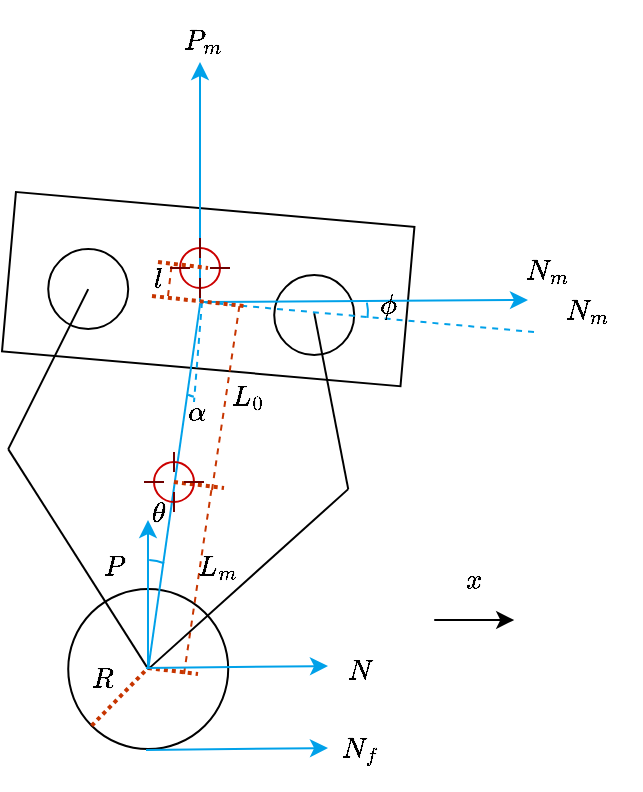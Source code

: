 <mxfile scale="5" border="0">
    <diagram id="ckLcklKhNwjg4ujPwmCM" name="Page-1">
        <mxGraphModel dx="792" dy="445" grid="1" gridSize="10" guides="1" tooltips="1" connect="1" arrows="1" fold="1" page="1" pageScale="1" pageWidth="850" pageHeight="1100" math="1" shadow="0">
            <root>
                <mxCell id="0"/>
                <mxCell id="1" parent="0"/>
                <mxCell id="4" value="" style="ellipse;" parent="1" vertex="1">
                    <mxGeometry x="220.11" y="464.56" width="80" height="80" as="geometry"/>
                </mxCell>
                <mxCell id="33" value="" style="endArrow=classic;" parent="1" edge="1">
                    <mxGeometry width="50" height="50" relative="1" as="geometry">
                        <mxPoint x="403.11" y="480" as="sourcePoint"/>
                        <mxPoint x="443.11" y="480" as="targetPoint"/>
                    </mxGeometry>
                </mxCell>
                <mxCell id="34" value="$$x$$" style="text;strokeColor=none;fillColor=none;align=center;verticalAlign=middle;whiteSpace=wrap;rounded=0;" parent="1" vertex="1">
                    <mxGeometry x="403.11" y="440" width="40" height="40" as="geometry"/>
                </mxCell>
                <mxCell id="35" value="" style="endArrow=none;dashed=1;dashPattern=1 1;strokeWidth=2;fontFamily=Comic Sans MS;exitX=0;exitY=1;exitDx=0;exitDy=0;fillColor=#fa6800;strokeColor=#C73500;" parent="1" source="4" edge="1">
                    <mxGeometry width="50" height="50" relative="1" as="geometry">
                        <mxPoint x="240" y="550" as="sourcePoint"/>
                        <mxPoint x="260" y="504" as="targetPoint"/>
                    </mxGeometry>
                </mxCell>
                <mxCell id="46" value="" style="endArrow=none;dashed=1;dashPattern=1 1;strokeWidth=2;fontFamily=Comic Sans MS;fillColor=#fa6800;strokeColor=#C73500;" parent="1" edge="1">
                    <mxGeometry width="50" height="50" relative="1" as="geometry">
                        <mxPoint x="260" y="504" as="sourcePoint"/>
                        <mxPoint x="285" y="507" as="targetPoint"/>
                    </mxGeometry>
                </mxCell>
                <mxCell id="47" value="" style="endArrow=none;dashed=1;fillColor=#fa6800;strokeColor=#C73500;" parent="1" edge="1">
                    <mxGeometry width="50" height="50" relative="1" as="geometry">
                        <mxPoint x="278" y="507" as="sourcePoint"/>
                        <mxPoint x="292" y="413" as="targetPoint"/>
                    </mxGeometry>
                </mxCell>
                <mxCell id="48" value="$$L_m$$" style="text;strokeColor=none;fillColor=none;align=center;verticalAlign=middle;whiteSpace=wrap;rounded=0;" parent="1" vertex="1">
                    <mxGeometry x="275" y="433" width="40" height="40" as="geometry"/>
                </mxCell>
                <mxCell id="55" value="$$\theta$$" style="text;strokeColor=none;fillColor=none;align=center;verticalAlign=middle;whiteSpace=wrap;rounded=0;" parent="1" vertex="1">
                    <mxGeometry x="245" y="407" width="40" height="40" as="geometry"/>
                </mxCell>
                <mxCell id="6" value="" style="rounded=0;rotation=5;" parent="1" vertex="1">
                    <mxGeometry x="190.11" y="274.56" width="200" height="80" as="geometry"/>
                </mxCell>
                <mxCell id="7" value="" style="ellipse;aspect=fixed;" parent="1" vertex="1">
                    <mxGeometry x="210.11" y="294.56" width="40" height="40" as="geometry"/>
                </mxCell>
                <mxCell id="8" value="" style="ellipse;aspect=fixed;" parent="1" vertex="1">
                    <mxGeometry x="323.11" y="307.56" width="40" height="40" as="geometry"/>
                </mxCell>
                <mxCell id="9" value="" style="endArrow=none;" parent="1" edge="1">
                    <mxGeometry width="50" height="50" relative="1" as="geometry">
                        <mxPoint x="190.11" y="394.56" as="sourcePoint"/>
                        <mxPoint x="230.11" y="314.56" as="targetPoint"/>
                    </mxGeometry>
                </mxCell>
                <mxCell id="10" value="" style="endArrow=none;" parent="1" edge="1">
                    <mxGeometry width="50" height="50" relative="1" as="geometry">
                        <mxPoint x="343.11" y="326.56" as="sourcePoint"/>
                        <mxPoint x="360.11" y="414.56" as="targetPoint"/>
                    </mxGeometry>
                </mxCell>
                <mxCell id="11" value="" style="endArrow=none;" parent="1" edge="1">
                    <mxGeometry width="50" height="50" relative="1" as="geometry">
                        <mxPoint x="260.11" y="504.56" as="sourcePoint"/>
                        <mxPoint x="190.11" y="394.56" as="targetPoint"/>
                    </mxGeometry>
                </mxCell>
                <mxCell id="12" value="" style="endArrow=none;" parent="1" edge="1">
                    <mxGeometry width="50" height="50" relative="1" as="geometry">
                        <mxPoint x="260.11" y="504.56" as="sourcePoint"/>
                        <mxPoint x="360.11" y="414.56" as="targetPoint"/>
                    </mxGeometry>
                </mxCell>
                <mxCell id="40" value="" style="endArrow=none;fontFamily=Comic Sans MS;fillColor=#647687;strokeColor=#00A1E9;" parent="1" edge="1">
                    <mxGeometry width="50" height="50" relative="1" as="geometry">
                        <mxPoint x="260.11" y="504.56" as="sourcePoint"/>
                        <mxPoint x="286.11" y="321.56" as="targetPoint"/>
                    </mxGeometry>
                </mxCell>
                <mxCell id="45" value="" style="endArrow=none;dashed=1;dashPattern=1 1;strokeWidth=2;fontFamily=Comic Sans MS;fillColor=#fa6800;strokeColor=#C73500;" parent="1" edge="1">
                    <mxGeometry width="50" height="50" relative="1" as="geometry">
                        <mxPoint x="273" y="411" as="sourcePoint"/>
                        <mxPoint x="298" y="414" as="targetPoint"/>
                    </mxGeometry>
                </mxCell>
                <mxCell id="50" value="$$P$$" style="text;strokeColor=none;fillColor=none;align=center;verticalAlign=middle;whiteSpace=wrap;rounded=0;" parent="1" vertex="1">
                    <mxGeometry x="223.11" y="433" width="40" height="40" as="geometry"/>
                </mxCell>
                <mxCell id="51" value="" style="verticalLabelPosition=bottom;verticalAlign=top;shape=mxgraph.basic.arc;startAngle=0.004;endAngle=0.065;rotation=0;strokeColor=#00A1E9;" parent="1" vertex="1">
                    <mxGeometry x="240.11" y="450" width="40" height="40" as="geometry"/>
                </mxCell>
                <mxCell id="49" value="" style="endArrow=classic;fillColor=#647687;strokeColor=#00A1E9;" parent="1" edge="1">
                    <mxGeometry width="50" height="50" relative="1" as="geometry">
                        <mxPoint x="260" y="504" as="sourcePoint"/>
                        <mxPoint x="260" y="430" as="targetPoint"/>
                    </mxGeometry>
                </mxCell>
                <mxCell id="57" value="" style="endArrow=none;strokeColor=#00A1E9;startArrow=none;startFill=0;dashed=1;" parent="1" edge="1">
                    <mxGeometry width="50" height="50" relative="1" as="geometry">
                        <mxPoint x="453" y="336" as="sourcePoint"/>
                        <mxPoint x="286" y="321" as="targetPoint"/>
                    </mxGeometry>
                </mxCell>
                <mxCell id="58" value="" style="endArrow=none;strokeColor=#00A1E9;startArrow=classic;startFill=1;" parent="1" edge="1">
                    <mxGeometry width="50" height="50" relative="1" as="geometry">
                        <mxPoint x="450" y="320" as="sourcePoint"/>
                        <mxPoint x="286" y="321" as="targetPoint"/>
                    </mxGeometry>
                </mxCell>
                <mxCell id="59" value="" style="verticalLabelPosition=bottom;verticalAlign=top;shape=mxgraph.basic.arc;startAngle=0.004;endAngle=0.065;rotation=75;strokeColor=#00A1E9;" parent="1" vertex="1">
                    <mxGeometry x="330" y="306" width="40" height="40" as="geometry"/>
                </mxCell>
                <mxCell id="60" value="$$\phi$$" style="text;strokeColor=none;fillColor=none;align=center;verticalAlign=middle;whiteSpace=wrap;rounded=0;" parent="1" vertex="1">
                    <mxGeometry x="360" y="303" width="40" height="40" as="geometry"/>
                </mxCell>
                <mxCell id="61" value="$$N_m$$" style="text;strokeColor=none;fillColor=none;align=center;verticalAlign=middle;whiteSpace=wrap;rounded=0;" parent="1" vertex="1">
                    <mxGeometry x="440" y="284.56" width="40" height="40" as="geometry"/>
                </mxCell>
                <mxCell id="62" value="" style="endArrow=none;strokeColor=#00A1E9;startArrow=none;startFill=0;dashed=1;" parent="1" edge="1">
                    <mxGeometry width="50" height="50" relative="1" as="geometry">
                        <mxPoint x="287" y="321" as="sourcePoint"/>
                        <mxPoint x="283" y="371" as="targetPoint"/>
                    </mxGeometry>
                </mxCell>
                <mxCell id="65" value="" style="verticalLabelPosition=bottom;verticalAlign=top;shape=mxgraph.basic.arc;startAngle=0.041;endAngle=0.065;rotation=-180;strokeColor=#00A1E9;" parent="1" vertex="1">
                    <mxGeometry x="268" y="329" width="40" height="40" as="geometry"/>
                </mxCell>
                <mxCell id="66" value="$$\alpha$$" style="text;strokeColor=none;fillColor=none;align=center;verticalAlign=middle;whiteSpace=wrap;rounded=0;" parent="1" vertex="1">
                    <mxGeometry x="265" y="356" width="40" height="40" as="geometry"/>
                </mxCell>
                <mxCell id="67" value="" style="endArrow=none;strokeColor=#00A1E9;startArrow=classic;startFill=1;" parent="1" edge="1">
                    <mxGeometry width="50" height="50" relative="1" as="geometry">
                        <mxPoint x="286" y="201" as="sourcePoint"/>
                        <mxPoint x="286" y="321" as="targetPoint"/>
                    </mxGeometry>
                </mxCell>
                <mxCell id="68" value="$$P_m$$" style="text;strokeColor=none;fillColor=none;align=center;verticalAlign=middle;whiteSpace=wrap;rounded=0;" parent="1" vertex="1">
                    <mxGeometry x="268" y="170" width="40" height="40" as="geometry"/>
                </mxCell>
                <mxCell id="69" value="" style="endArrow=none;strokeColor=#00A1E9;startArrow=classic;startFill=1;" parent="1" edge="1">
                    <mxGeometry width="50" height="50" relative="1" as="geometry">
                        <mxPoint x="350" y="503" as="sourcePoint"/>
                        <mxPoint x="259" y="504" as="targetPoint"/>
                    </mxGeometry>
                </mxCell>
                <mxCell id="70" value="$$N$$" style="text;strokeColor=none;fillColor=none;align=center;verticalAlign=middle;whiteSpace=wrap;rounded=0;" parent="1" vertex="1">
                    <mxGeometry x="346" y="484.56" width="40" height="40" as="geometry"/>
                </mxCell>
                <mxCell id="71" value="$$N_m$$" style="text;strokeColor=none;fillColor=none;align=center;verticalAlign=middle;whiteSpace=wrap;rounded=0;" parent="1" vertex="1">
                    <mxGeometry x="460" y="304.56" width="40" height="40" as="geometry"/>
                </mxCell>
                <mxCell id="72" value="" style="endArrow=none;strokeColor=#00A1E9;startArrow=classic;startFill=1;" parent="1" edge="1">
                    <mxGeometry width="50" height="50" relative="1" as="geometry">
                        <mxPoint x="350" y="544" as="sourcePoint"/>
                        <mxPoint x="259" y="545" as="targetPoint"/>
                    </mxGeometry>
                </mxCell>
                <mxCell id="73" value="$$N_f$$" style="text;strokeColor=none;fillColor=none;align=center;verticalAlign=middle;whiteSpace=wrap;rounded=0;" parent="1" vertex="1">
                    <mxGeometry x="346" y="524.56" width="40" height="40" as="geometry"/>
                </mxCell>
                <mxCell id="74" value="" style="endArrow=none;dashed=1;dashPattern=1 1;strokeWidth=2;fontFamily=Comic Sans MS;fillColor=#fa6800;strokeColor=#C73500;" parent="1" edge="1">
                    <mxGeometry width="50" height="50" relative="1" as="geometry">
                        <mxPoint x="265" y="301" as="sourcePoint"/>
                        <mxPoint x="290" y="304" as="targetPoint"/>
                    </mxGeometry>
                </mxCell>
                <mxCell id="75" value="" style="endArrow=none;dashed=1;dashPattern=1 1;strokeWidth=2;fontFamily=Comic Sans MS;fillColor=#fa6800;strokeColor=#C73500;" parent="1" edge="1">
                    <mxGeometry width="50" height="50" relative="1" as="geometry">
                        <mxPoint x="262" y="318" as="sourcePoint"/>
                        <mxPoint x="308" y="323" as="targetPoint"/>
                    </mxGeometry>
                </mxCell>
                <mxCell id="76" value="" style="endArrow=none;dashed=1;fillColor=#fa6800;strokeColor=#C73500;" parent="1" edge="1">
                    <mxGeometry width="50" height="50" relative="1" as="geometry">
                        <mxPoint x="270" y="318" as="sourcePoint"/>
                        <mxPoint x="272" y="301" as="targetPoint"/>
                    </mxGeometry>
                </mxCell>
                <mxCell id="77" value="$$l$$" style="text;strokeColor=none;fillColor=none;align=center;verticalAlign=middle;whiteSpace=wrap;rounded=0;" parent="1" vertex="1">
                    <mxGeometry x="245" y="290" width="40" height="40" as="geometry"/>
                </mxCell>
                <mxCell id="84" value="" style="group;" parent="1" vertex="1" connectable="0">
                    <mxGeometry x="258" y="396" width="30" height="30" as="geometry"/>
                </mxCell>
                <mxCell id="78" value="" style="ellipse;whiteSpace=wrap;aspect=fixed;strokeColor=#CC0000;fillColor=none;" parent="84" vertex="1">
                    <mxGeometry x="5" y="5" width="20" height="20" as="geometry"/>
                </mxCell>
                <mxCell id="79" value="" style="endArrow=none;strokeColor=#6F0000;fillColor=#a20025;" parent="84" edge="1">
                    <mxGeometry width="50" height="50" relative="1" as="geometry">
                        <mxPoint y="15" as="sourcePoint"/>
                        <mxPoint x="10" y="15" as="targetPoint"/>
                    </mxGeometry>
                </mxCell>
                <mxCell id="81" value="" style="endArrow=none;strokeColor=#6F0000;fillColor=#a20025;" parent="84" edge="1">
                    <mxGeometry width="50" height="50" relative="1" as="geometry">
                        <mxPoint x="20" y="15" as="sourcePoint"/>
                        <mxPoint x="30" y="15" as="targetPoint"/>
                    </mxGeometry>
                </mxCell>
                <mxCell id="82" value="" style="endArrow=none;strokeColor=#6F0000;fillColor=#a20025;" parent="84" edge="1">
                    <mxGeometry width="50" height="50" relative="1" as="geometry">
                        <mxPoint x="15" y="10" as="sourcePoint"/>
                        <mxPoint x="15" as="targetPoint"/>
                    </mxGeometry>
                </mxCell>
                <mxCell id="83" value="" style="endArrow=none;strokeColor=#6F0000;fillColor=#a20025;" parent="84" edge="1">
                    <mxGeometry width="50" height="50" relative="1" as="geometry">
                        <mxPoint x="15" y="20" as="sourcePoint"/>
                        <mxPoint x="15" y="30" as="targetPoint"/>
                    </mxGeometry>
                </mxCell>
                <mxCell id="86" value="" style="group;" parent="1" vertex="1" connectable="0">
                    <mxGeometry x="271" y="289" width="30" height="30" as="geometry"/>
                </mxCell>
                <mxCell id="87" value="" style="ellipse;whiteSpace=wrap;aspect=fixed;strokeColor=#CC0000;fillColor=none;" parent="86" vertex="1">
                    <mxGeometry x="5" y="5" width="20" height="20" as="geometry"/>
                </mxCell>
                <mxCell id="88" value="" style="endArrow=none;strokeColor=#6F0000;fillColor=#a20025;" parent="86" edge="1">
                    <mxGeometry width="50" height="50" relative="1" as="geometry">
                        <mxPoint y="15" as="sourcePoint"/>
                        <mxPoint x="10" y="15" as="targetPoint"/>
                    </mxGeometry>
                </mxCell>
                <mxCell id="89" value="" style="endArrow=none;strokeColor=#6F0000;fillColor=#a20025;" parent="86" edge="1">
                    <mxGeometry width="50" height="50" relative="1" as="geometry">
                        <mxPoint x="20" y="15" as="sourcePoint"/>
                        <mxPoint x="30" y="15" as="targetPoint"/>
                    </mxGeometry>
                </mxCell>
                <mxCell id="90" value="" style="endArrow=none;strokeColor=#6F0000;fillColor=#a20025;" parent="86" edge="1">
                    <mxGeometry width="50" height="50" relative="1" as="geometry">
                        <mxPoint x="15" y="10" as="sourcePoint"/>
                        <mxPoint x="15" as="targetPoint"/>
                    </mxGeometry>
                </mxCell>
                <mxCell id="91" value="" style="endArrow=none;strokeColor=#6F0000;fillColor=#a20025;" parent="86" edge="1">
                    <mxGeometry width="50" height="50" relative="1" as="geometry">
                        <mxPoint x="15" y="20" as="sourcePoint"/>
                        <mxPoint x="15" y="30" as="targetPoint"/>
                    </mxGeometry>
                </mxCell>
                <mxCell id="92" value="$$R$$" style="text;strokeColor=none;fillColor=none;align=center;verticalAlign=middle;whiteSpace=wrap;rounded=0;" parent="1" vertex="1">
                    <mxGeometry x="217" y="489.0" width="40" height="40" as="geometry"/>
                </mxCell>
                <mxCell id="93" value="" style="endArrow=none;dashed=1;fillColor=#fa6800;strokeColor=#C73500;" edge="1" parent="1">
                    <mxGeometry width="50" height="50" relative="1" as="geometry">
                        <mxPoint x="292" y="415" as="sourcePoint"/>
                        <mxPoint x="306.0" y="321" as="targetPoint"/>
                    </mxGeometry>
                </mxCell>
                <mxCell id="94" value="$$L_0$$" style="text;strokeColor=none;fillColor=none;align=center;verticalAlign=middle;whiteSpace=wrap;rounded=0;" vertex="1" parent="1">
                    <mxGeometry x="290" y="348" width="40" height="40" as="geometry"/>
                </mxCell>
            </root>
        </mxGraphModel>
    </diagram>
</mxfile>